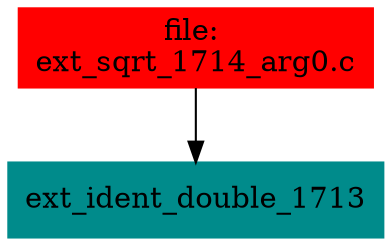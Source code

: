 digraph G {
node [shape=box]

0 [label="file: 
ext_sqrt_1714_arg0.c",color=red, style=filled]
1 [label="ext_ident_double_1713",color=cyan4, style=filled]
0 -> 1


}

